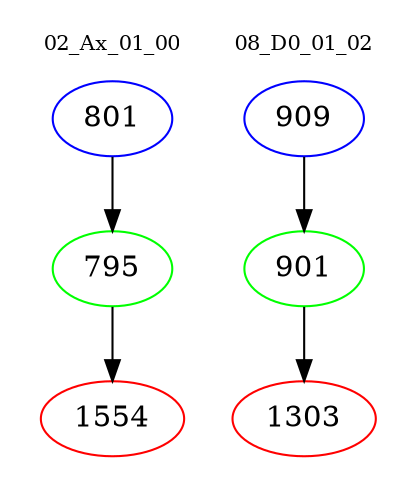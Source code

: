 digraph{
subgraph cluster_0 {
color = white
label = "02_Ax_01_00";
fontsize=10;
T0_801 [label="801", color="blue"]
T0_801 -> T0_795 [color="black"]
T0_795 [label="795", color="green"]
T0_795 -> T0_1554 [color="black"]
T0_1554 [label="1554", color="red"]
}
subgraph cluster_1 {
color = white
label = "08_D0_01_02";
fontsize=10;
T1_909 [label="909", color="blue"]
T1_909 -> T1_901 [color="black"]
T1_901 [label="901", color="green"]
T1_901 -> T1_1303 [color="black"]
T1_1303 [label="1303", color="red"]
}
}

